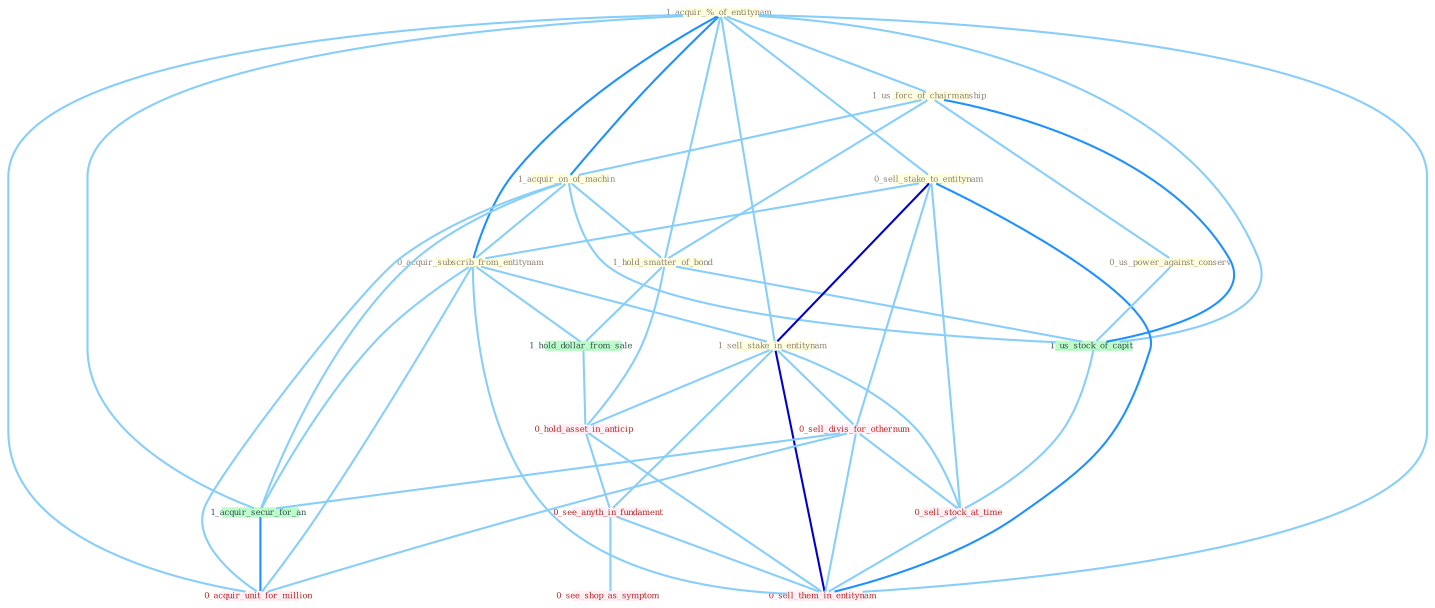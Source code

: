 Graph G{ 
    node
    [shape=polygon,style=filled,width=.5,height=.06,color="#BDFCC9",fixedsize=true,fontsize=4,
    fontcolor="#2f4f4f"];
    {node
    [color="#ffffe0", fontcolor="#8b7d6b"] "1_acquir_%_of_entitynam " "1_us_forc_of_chairmanship " "1_acquir_on_of_machin " "1_hold_smatter_of_bond " "0_sell_stake_to_entitynam " "0_us_power_against_conserv " "0_acquir_subscrib_from_entitynam " "1_sell_stake_in_entitynam "}
{node [color="#fff0f5", fontcolor="#b22222"] "0_sell_divis_for_othernum " "0_hold_asset_in_anticip " "0_sell_stock_at_time " "0_see_anyth_in_fundament " "0_acquir_unit_for_million " "0_see_shop_as_symptom " "0_sell_them_in_entitynam "}
edge [color="#B0E2FF"];

	"1_acquir_%_of_entitynam " -- "1_us_forc_of_chairmanship " [w="1", color="#87cefa" ];
	"1_acquir_%_of_entitynam " -- "1_acquir_on_of_machin " [w="2", color="#1e90ff" , len=0.8];
	"1_acquir_%_of_entitynam " -- "1_hold_smatter_of_bond " [w="1", color="#87cefa" ];
	"1_acquir_%_of_entitynam " -- "0_sell_stake_to_entitynam " [w="1", color="#87cefa" ];
	"1_acquir_%_of_entitynam " -- "0_acquir_subscrib_from_entitynam " [w="2", color="#1e90ff" , len=0.8];
	"1_acquir_%_of_entitynam " -- "1_sell_stake_in_entitynam " [w="1", color="#87cefa" ];
	"1_acquir_%_of_entitynam " -- "1_acquir_secur_for_an " [w="1", color="#87cefa" ];
	"1_acquir_%_of_entitynam " -- "1_us_stock_of_capit " [w="1", color="#87cefa" ];
	"1_acquir_%_of_entitynam " -- "0_acquir_unit_for_million " [w="1", color="#87cefa" ];
	"1_acquir_%_of_entitynam " -- "0_sell_them_in_entitynam " [w="1", color="#87cefa" ];
	"1_us_forc_of_chairmanship " -- "1_acquir_on_of_machin " [w="1", color="#87cefa" ];
	"1_us_forc_of_chairmanship " -- "1_hold_smatter_of_bond " [w="1", color="#87cefa" ];
	"1_us_forc_of_chairmanship " -- "0_us_power_against_conserv " [w="1", color="#87cefa" ];
	"1_us_forc_of_chairmanship " -- "1_us_stock_of_capit " [w="2", color="#1e90ff" , len=0.8];
	"1_acquir_on_of_machin " -- "1_hold_smatter_of_bond " [w="1", color="#87cefa" ];
	"1_acquir_on_of_machin " -- "0_acquir_subscrib_from_entitynam " [w="1", color="#87cefa" ];
	"1_acquir_on_of_machin " -- "1_acquir_secur_for_an " [w="1", color="#87cefa" ];
	"1_acquir_on_of_machin " -- "1_us_stock_of_capit " [w="1", color="#87cefa" ];
	"1_acquir_on_of_machin " -- "0_acquir_unit_for_million " [w="1", color="#87cefa" ];
	"1_hold_smatter_of_bond " -- "1_us_stock_of_capit " [w="1", color="#87cefa" ];
	"1_hold_smatter_of_bond " -- "1_hold_dollar_from_sale " [w="1", color="#87cefa" ];
	"1_hold_smatter_of_bond " -- "0_hold_asset_in_anticip " [w="1", color="#87cefa" ];
	"0_sell_stake_to_entitynam " -- "0_acquir_subscrib_from_entitynam " [w="1", color="#87cefa" ];
	"0_sell_stake_to_entitynam " -- "1_sell_stake_in_entitynam " [w="3", color="#0000cd" , len=0.6];
	"0_sell_stake_to_entitynam " -- "0_sell_divis_for_othernum " [w="1", color="#87cefa" ];
	"0_sell_stake_to_entitynam " -- "0_sell_stock_at_time " [w="1", color="#87cefa" ];
	"0_sell_stake_to_entitynam " -- "0_sell_them_in_entitynam " [w="2", color="#1e90ff" , len=0.8];
	"0_us_power_against_conserv " -- "1_us_stock_of_capit " [w="1", color="#87cefa" ];
	"0_acquir_subscrib_from_entitynam " -- "1_sell_stake_in_entitynam " [w="1", color="#87cefa" ];
	"0_acquir_subscrib_from_entitynam " -- "1_acquir_secur_for_an " [w="1", color="#87cefa" ];
	"0_acquir_subscrib_from_entitynam " -- "1_hold_dollar_from_sale " [w="1", color="#87cefa" ];
	"0_acquir_subscrib_from_entitynam " -- "0_acquir_unit_for_million " [w="1", color="#87cefa" ];
	"0_acquir_subscrib_from_entitynam " -- "0_sell_them_in_entitynam " [w="1", color="#87cefa" ];
	"1_sell_stake_in_entitynam " -- "0_sell_divis_for_othernum " [w="1", color="#87cefa" ];
	"1_sell_stake_in_entitynam " -- "0_hold_asset_in_anticip " [w="1", color="#87cefa" ];
	"1_sell_stake_in_entitynam " -- "0_sell_stock_at_time " [w="1", color="#87cefa" ];
	"1_sell_stake_in_entitynam " -- "0_see_anyth_in_fundament " [w="1", color="#87cefa" ];
	"1_sell_stake_in_entitynam " -- "0_sell_them_in_entitynam " [w="3", color="#0000cd" , len=0.6];
	"0_sell_divis_for_othernum " -- "1_acquir_secur_for_an " [w="1", color="#87cefa" ];
	"0_sell_divis_for_othernum " -- "0_sell_stock_at_time " [w="1", color="#87cefa" ];
	"0_sell_divis_for_othernum " -- "0_acquir_unit_for_million " [w="1", color="#87cefa" ];
	"0_sell_divis_for_othernum " -- "0_sell_them_in_entitynam " [w="1", color="#87cefa" ];
	"1_acquir_secur_for_an " -- "0_acquir_unit_for_million " [w="2", color="#1e90ff" , len=0.8];
	"1_us_stock_of_capit " -- "0_sell_stock_at_time " [w="1", color="#87cefa" ];
	"1_hold_dollar_from_sale " -- "0_hold_asset_in_anticip " [w="1", color="#87cefa" ];
	"0_hold_asset_in_anticip " -- "0_see_anyth_in_fundament " [w="1", color="#87cefa" ];
	"0_hold_asset_in_anticip " -- "0_sell_them_in_entitynam " [w="1", color="#87cefa" ];
	"0_sell_stock_at_time " -- "0_sell_them_in_entitynam " [w="1", color="#87cefa" ];
	"0_see_anyth_in_fundament " -- "0_see_shop_as_symptom " [w="1", color="#87cefa" ];
	"0_see_anyth_in_fundament " -- "0_sell_them_in_entitynam " [w="1", color="#87cefa" ];
}